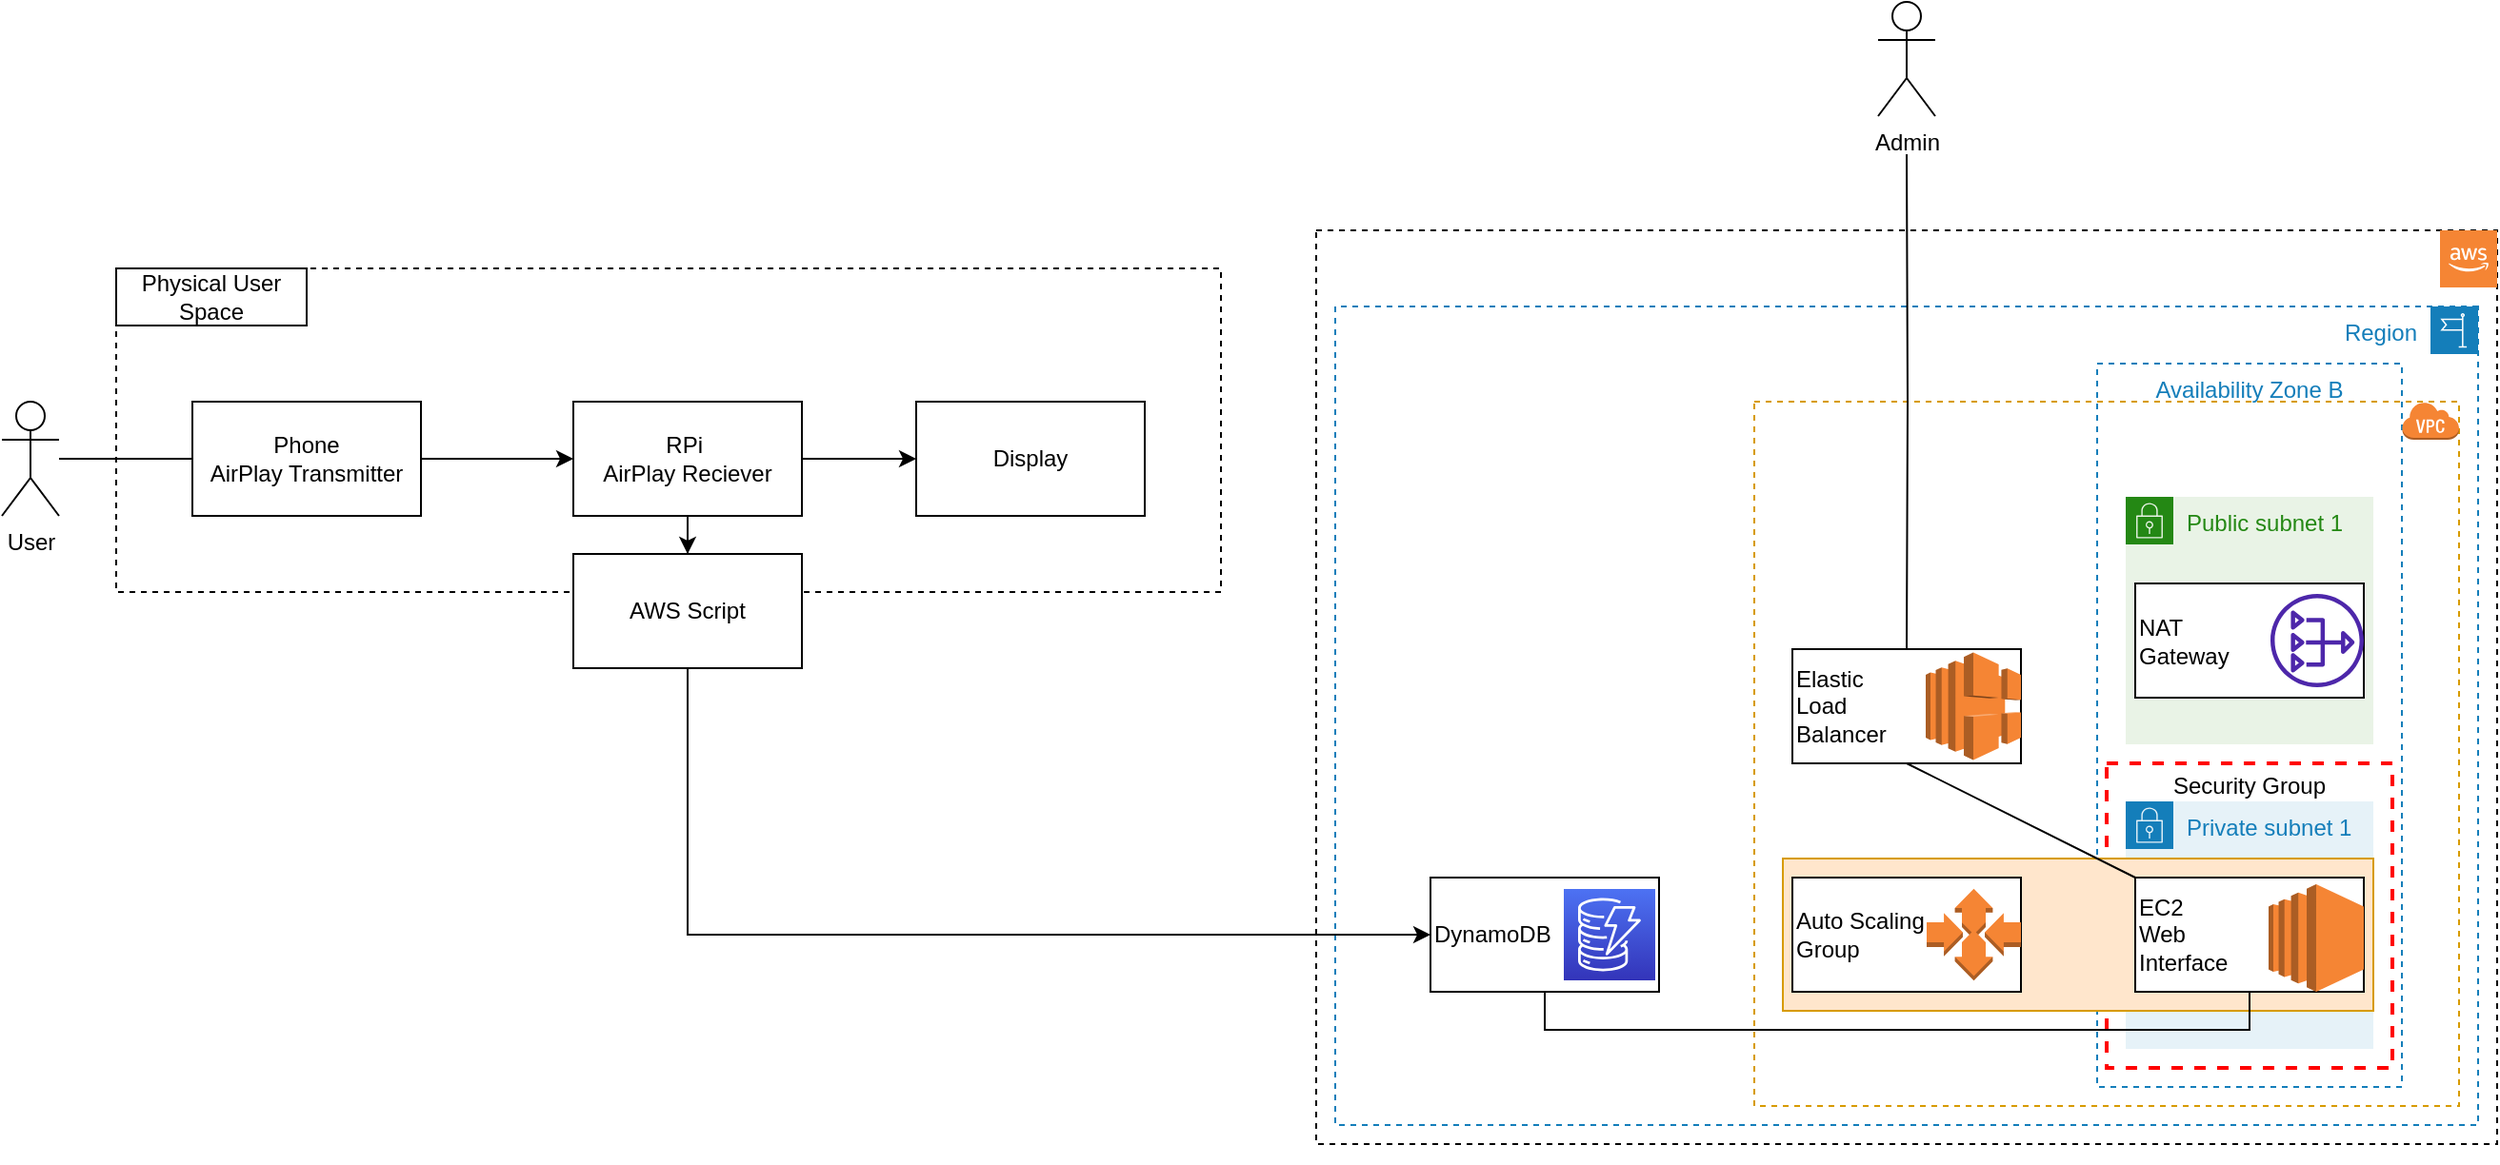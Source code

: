 <mxfile version="15.7.3" type="device"><diagram id="dcKX9BkHUcmG220JhS0V" name="Page-1"><mxGraphModel dx="1768" dy="854" grid="1" gridSize="10" guides="1" tooltips="1" connect="1" arrows="1" fold="1" page="1" pageScale="1" pageWidth="850" pageHeight="1100" math="0" shadow="0"><root><mxCell id="0"/><mxCell id="1" parent="0"/><mxCell id="bLFQ9WguhUHaOtUFOSu8-32" value="Security Group" style="fontStyle=0;verticalAlign=top;align=center;spacingTop=-2;fillColor=none;rounded=0;whiteSpace=wrap;html=1;strokeColor=#FF0000;strokeWidth=2;dashed=1;container=0;collapsible=0;expand=0;recursiveResize=0;" parent="1" vertex="1"><mxGeometry x="635" y="750" width="150" height="160" as="geometry"/></mxCell><mxCell id="bLFQ9WguhUHaOtUFOSu8-33" value="Availability Zone B" style="fillColor=none;strokeColor=#147EBA;dashed=1;verticalAlign=top;fontStyle=0;fontColor=#147EBA;" parent="1" vertex="1"><mxGeometry x="630" y="540" width="160" height="380" as="geometry"/></mxCell><mxCell id="bLFQ9WguhUHaOtUFOSu8-58" value="" style="rounded=0;whiteSpace=wrap;html=1;strokeColor=default;fillColor=none;align=left;dashed=1;" parent="1" vertex="1"><mxGeometry x="220" y="470" width="620" height="480" as="geometry"/></mxCell><mxCell id="bLFQ9WguhUHaOtUFOSu8-66" value="Region" style="points=[[0,0],[0.25,0],[0.5,0],[0.75,0],[1,0],[1,0.25],[1,0.5],[1,0.75],[1,1],[0.75,1],[0.5,1],[0.25,1],[0,1],[0,0.75],[0,0.5],[0,0.25]];outlineConnect=0;gradientColor=none;html=1;whiteSpace=wrap;fontSize=12;fontStyle=0;shape=mxgraph.aws4.group;grIcon=mxgraph.aws4.group_region;strokeColor=#147EBA;fillColor=none;verticalAlign=top;align=right;spacingLeft=0;fontColor=#147EBA;dashed=1;flipH=1;spacingRight=30;" parent="1" vertex="1"><mxGeometry x="230" y="510" width="600" height="430" as="geometry"/></mxCell><mxCell id="bLFQ9WguhUHaOtUFOSu8-59" value="" style="rounded=0;whiteSpace=wrap;html=1;strokeColor=#d79b00;fillColor=none;align=left;dashed=1;" parent="1" vertex="1"><mxGeometry x="450" y="560" width="370" height="370" as="geometry"/></mxCell><mxCell id="bLFQ9WguhUHaOtUFOSu8-60" value="" style="group" parent="1" vertex="1" connectable="0"><mxGeometry x="-410" y="490" width="598" height="210" as="geometry"/></mxCell><mxCell id="bLFQ9WguhUHaOtUFOSu8-11" value="" style="rounded=0;whiteSpace=wrap;html=1;fillColor=none;strokeColor=default;dashed=1;" parent="bLFQ9WguhUHaOtUFOSu8-60" vertex="1"><mxGeometry width="580" height="170" as="geometry"/></mxCell><mxCell id="bLFQ9WguhUHaOtUFOSu8-1" value="RPi&amp;nbsp;&lt;br&gt;AirPlay Reciever" style="rounded=0;whiteSpace=wrap;html=1;" parent="bLFQ9WguhUHaOtUFOSu8-60" vertex="1"><mxGeometry x="240" y="70" width="120" height="60" as="geometry"/></mxCell><mxCell id="bLFQ9WguhUHaOtUFOSu8-2" value="Display" style="rounded=0;whiteSpace=wrap;html=1;" parent="bLFQ9WguhUHaOtUFOSu8-60" vertex="1"><mxGeometry x="420" y="70" width="120" height="60" as="geometry"/></mxCell><mxCell id="bLFQ9WguhUHaOtUFOSu8-3" style="edgeStyle=orthogonalEdgeStyle;rounded=0;orthogonalLoop=1;jettySize=auto;html=1;entryX=0;entryY=0.5;entryDx=0;entryDy=0;" parent="bLFQ9WguhUHaOtUFOSu8-60" source="bLFQ9WguhUHaOtUFOSu8-1" target="bLFQ9WguhUHaOtUFOSu8-2" edge="1"><mxGeometry relative="1" as="geometry"/></mxCell><mxCell id="bLFQ9WguhUHaOtUFOSu8-5" style="edgeStyle=orthogonalEdgeStyle;rounded=0;orthogonalLoop=1;jettySize=auto;html=1;entryX=0;entryY=0.5;entryDx=0;entryDy=0;" parent="bLFQ9WguhUHaOtUFOSu8-60" source="bLFQ9WguhUHaOtUFOSu8-4" target="bLFQ9WguhUHaOtUFOSu8-1" edge="1"><mxGeometry relative="1" as="geometry"/></mxCell><mxCell id="bLFQ9WguhUHaOtUFOSu8-4" value="Phone&lt;br&gt;AirPlay Transmitter" style="rounded=0;whiteSpace=wrap;html=1;" parent="bLFQ9WguhUHaOtUFOSu8-60" vertex="1"><mxGeometry x="40" y="70" width="120" height="60" as="geometry"/></mxCell><mxCell id="bLFQ9WguhUHaOtUFOSu8-12" value="Physical User Space" style="rounded=0;whiteSpace=wrap;html=1;strokeColor=default;fillColor=default;" parent="bLFQ9WguhUHaOtUFOSu8-60" vertex="1"><mxGeometry width="100" height="30" as="geometry"/></mxCell><mxCell id="bLFQ9WguhUHaOtUFOSu8-7" value="AWS Script" style="rounded=0;whiteSpace=wrap;html=1;" parent="bLFQ9WguhUHaOtUFOSu8-60" vertex="1"><mxGeometry x="240" y="150" width="120" height="60" as="geometry"/></mxCell><mxCell id="bLFQ9WguhUHaOtUFOSu8-8" style="edgeStyle=orthogonalEdgeStyle;rounded=0;orthogonalLoop=1;jettySize=auto;html=1;entryX=0.5;entryY=0;entryDx=0;entryDy=0;" parent="bLFQ9WguhUHaOtUFOSu8-60" source="bLFQ9WguhUHaOtUFOSu8-1" target="bLFQ9WguhUHaOtUFOSu8-7" edge="1"><mxGeometry relative="1" as="geometry"/></mxCell><mxCell id="bLFQ9WguhUHaOtUFOSu8-34" value="Private subnet 1" style="points=[[0,0],[0.25,0],[0.5,0],[0.75,0],[1,0],[1,0.25],[1,0.5],[1,0.75],[1,1],[0.75,1],[0.5,1],[0.25,1],[0,1],[0,0.75],[0,0.5],[0,0.25]];outlineConnect=0;gradientColor=none;html=1;whiteSpace=wrap;fontSize=12;fontStyle=0;shape=mxgraph.aws4.group;grIcon=mxgraph.aws4.group_security_group;grStroke=0;strokeColor=#147EBA;fillColor=#E6F2F8;verticalAlign=top;align=left;spacingLeft=30;fontColor=#147EBA;dashed=0;" parent="1" vertex="1"><mxGeometry x="645" y="770" width="130" height="130" as="geometry"/></mxCell><mxCell id="bLFQ9WguhUHaOtUFOSu8-48" value="" style="rounded=0;whiteSpace=wrap;html=1;strokeColor=#d79b00;fillColor=#ffe6cc;align=left;" parent="1" vertex="1"><mxGeometry x="465" y="800.01" width="310" height="80" as="geometry"/></mxCell><mxCell id="bLFQ9WguhUHaOtUFOSu8-14" value="" style="outlineConnect=0;dashed=0;verticalLabelPosition=bottom;verticalAlign=top;align=center;html=1;shape=mxgraph.aws3.cloud_2;fillColor=#F58534;gradientColor=none;strokeColor=default;" parent="1" vertex="1"><mxGeometry x="810" y="470" width="30" height="30" as="geometry"/></mxCell><mxCell id="bLFQ9WguhUHaOtUFOSu8-17" value="" style="outlineConnect=0;dashed=0;verticalLabelPosition=bottom;verticalAlign=top;align=center;html=1;shape=mxgraph.aws3.virtual_private_cloud;fillColor=#F58534;gradientColor=none;strokeColor=default;" parent="1" vertex="1"><mxGeometry x="790" y="560" width="30" height="20" as="geometry"/></mxCell><mxCell id="bLFQ9WguhUHaOtUFOSu8-23" value="" style="group" parent="1" vertex="1" connectable="0"><mxGeometry x="280" y="810" width="130" height="90" as="geometry"/></mxCell><mxCell id="bLFQ9WguhUHaOtUFOSu8-10" value="DynamoDB" style="rounded=0;whiteSpace=wrap;html=1;align=left;" parent="bLFQ9WguhUHaOtUFOSu8-23" vertex="1"><mxGeometry width="120" height="60" as="geometry"/></mxCell><mxCell id="bLFQ9WguhUHaOtUFOSu8-68" value="" style="sketch=0;points=[[0,0,0],[0.25,0,0],[0.5,0,0],[0.75,0,0],[1,0,0],[0,1,0],[0.25,1,0],[0.5,1,0],[0.75,1,0],[1,1,0],[0,0.25,0],[0,0.5,0],[0,0.75,0],[1,0.25,0],[1,0.5,0],[1,0.75,0]];outlineConnect=0;fontColor=#232F3E;gradientColor=#4D72F3;gradientDirection=north;fillColor=#3334B9;strokeColor=#ffffff;dashed=0;verticalLabelPosition=bottom;verticalAlign=top;align=center;html=1;fontSize=12;fontStyle=0;aspect=fixed;shape=mxgraph.aws4.resourceIcon;resIcon=mxgraph.aws4.dynamodb;" parent="bLFQ9WguhUHaOtUFOSu8-23" vertex="1"><mxGeometry x="70" y="6" width="48" height="48" as="geometry"/></mxCell><mxCell id="bLFQ9WguhUHaOtUFOSu8-28" value="" style="group" parent="1" vertex="1" connectable="0"><mxGeometry x="470" y="690" width="120" height="60" as="geometry"/></mxCell><mxCell id="bLFQ9WguhUHaOtUFOSu8-20" value="Elastic&lt;br&gt;Load&lt;br&gt;Balancer" style="rounded=0;whiteSpace=wrap;html=1;align=left;" parent="bLFQ9WguhUHaOtUFOSu8-28" vertex="1"><mxGeometry width="120" height="60" as="geometry"/></mxCell><mxCell id="bLFQ9WguhUHaOtUFOSu8-15" value="" style="outlineConnect=0;dashed=0;verticalLabelPosition=bottom;verticalAlign=top;align=center;html=1;shape=mxgraph.aws3.elastic_load_balancing;fillColor=#F58534;gradientColor=none;strokeColor=default;" parent="bLFQ9WguhUHaOtUFOSu8-28" vertex="1"><mxGeometry x="70" y="1.75" width="50" height="56.5" as="geometry"/></mxCell><mxCell id="bLFQ9WguhUHaOtUFOSu8-53" value="" style="group" parent="1" vertex="1" connectable="0"><mxGeometry x="650" y="810" width="135" height="150" as="geometry"/></mxCell><mxCell id="bLFQ9WguhUHaOtUFOSu8-57" value="" style="group" parent="bLFQ9WguhUHaOtUFOSu8-53" vertex="1" connectable="0"><mxGeometry width="135" height="150" as="geometry"/></mxCell><mxCell id="bLFQ9WguhUHaOtUFOSu8-24" value="EC2&lt;br&gt;Web &lt;br&gt;Interface" style="rounded=0;whiteSpace=wrap;html=1;align=left;" parent="bLFQ9WguhUHaOtUFOSu8-57" vertex="1"><mxGeometry width="120" height="60" as="geometry"/></mxCell><mxCell id="bLFQ9WguhUHaOtUFOSu8-16" value="" style="outlineConnect=0;dashed=0;verticalLabelPosition=bottom;verticalAlign=top;align=center;html=1;shape=mxgraph.aws3.ec2;fillColor=#F58534;gradientColor=none;strokeColor=default;" parent="bLFQ9WguhUHaOtUFOSu8-57" vertex="1"><mxGeometry x="70" y="3.5" width="50" height="56.5" as="geometry"/></mxCell><mxCell id="bLFQ9WguhUHaOtUFOSu8-30" value="Auto Scaling&lt;br&gt;Group" style="rounded=0;whiteSpace=wrap;html=1;align=left;" parent="1" vertex="1"><mxGeometry x="470" y="810" width="120" height="60" as="geometry"/></mxCell><mxCell id="bLFQ9WguhUHaOtUFOSu8-29" value="" style="outlineConnect=0;dashed=0;verticalLabelPosition=bottom;verticalAlign=top;align=center;html=1;shape=mxgraph.aws3.auto_scaling;fillColor=#F58534;gradientColor=none;strokeColor=default;" parent="1" vertex="1"><mxGeometry x="540.5" y="815.88" width="49.5" height="48.25" as="geometry"/></mxCell><mxCell id="bLFQ9WguhUHaOtUFOSu8-38" value="Public subnet 1" style="points=[[0,0],[0.25,0],[0.5,0],[0.75,0],[1,0],[1,0.25],[1,0.5],[1,0.75],[1,1],[0.75,1],[0.5,1],[0.25,1],[0,1],[0,0.75],[0,0.5],[0,0.25]];outlineConnect=0;gradientColor=none;html=1;whiteSpace=wrap;fontSize=12;fontStyle=0;shape=mxgraph.aws4.group;grIcon=mxgraph.aws4.group_security_group;grStroke=0;strokeColor=#248814;fillColor=#E9F3E6;verticalAlign=top;align=left;spacingLeft=30;fontColor=#248814;dashed=0;" parent="1" vertex="1"><mxGeometry x="645" y="610" width="130" height="130" as="geometry"/></mxCell><mxCell id="bLFQ9WguhUHaOtUFOSu8-41" value="" style="group" parent="1" vertex="1" connectable="0"><mxGeometry x="650" y="655.5" width="120" height="60" as="geometry"/></mxCell><mxCell id="bLFQ9WguhUHaOtUFOSu8-35" value="NAT&lt;br&gt;Gateway" style="rounded=0;whiteSpace=wrap;html=1;align=left;" parent="bLFQ9WguhUHaOtUFOSu8-41" vertex="1"><mxGeometry width="120" height="60" as="geometry"/></mxCell><mxCell id="bLFQ9WguhUHaOtUFOSu8-36" value="" style="sketch=0;outlineConnect=0;fontColor=#232F3E;gradientColor=none;fillColor=#4D27AA;strokeColor=none;dashed=0;verticalLabelPosition=bottom;verticalAlign=top;align=center;html=1;fontSize=12;fontStyle=0;aspect=fixed;pointerEvents=1;shape=mxgraph.aws4.nat_gateway;" parent="bLFQ9WguhUHaOtUFOSu8-41" vertex="1"><mxGeometry x="71" y="5.5" width="49" height="49" as="geometry"/></mxCell><mxCell id="bLFQ9WguhUHaOtUFOSu8-64" style="edgeStyle=none;rounded=0;orthogonalLoop=1;jettySize=auto;html=1;entryX=0.1;entryY=0.375;entryDx=0;entryDy=0;entryPerimeter=0;endArrow=none;endFill=0;exitX=0.5;exitY=1;exitDx=0;exitDy=0;" parent="1" source="bLFQ9WguhUHaOtUFOSu8-20" target="bLFQ9WguhUHaOtUFOSu8-32" edge="1"><mxGeometry x="220" y="490" as="geometry"/></mxCell><mxCell id="bLFQ9WguhUHaOtUFOSu8-65" style="edgeStyle=orthogonalEdgeStyle;rounded=0;orthogonalLoop=1;jettySize=auto;html=1;endArrow=none;endFill=0;entryX=0.5;entryY=0.75;entryDx=0;entryDy=0;entryPerimeter=0;exitX=0.5;exitY=1;exitDx=0;exitDy=0;" parent="1" source="bLFQ9WguhUHaOtUFOSu8-10" target="bLFQ9WguhUHaOtUFOSu8-32" edge="1"><mxGeometry x="220" y="490" as="geometry"><mxPoint x="650.667" y="810" as="targetPoint"/><Array as="points"><mxPoint x="340" y="890"/><mxPoint x="710" y="890"/></Array></mxGeometry></mxCell><mxCell id="bLFQ9WguhUHaOtUFOSu8-62" style="edgeStyle=orthogonalEdgeStyle;rounded=0;orthogonalLoop=1;jettySize=auto;html=1;entryX=0;entryY=0.5;entryDx=0;entryDy=0;exitX=0.5;exitY=1;exitDx=0;exitDy=0;" parent="1" source="bLFQ9WguhUHaOtUFOSu8-7" target="bLFQ9WguhUHaOtUFOSu8-10" edge="1"><mxGeometry relative="1" as="geometry"/></mxCell><mxCell id="bLFQ9WguhUHaOtUFOSu8-70" style="edgeStyle=orthogonalEdgeStyle;rounded=0;orthogonalLoop=1;jettySize=auto;html=1;entryX=0.5;entryY=0;entryDx=0;entryDy=0;endArrow=none;endFill=0;" parent="1" target="bLFQ9WguhUHaOtUFOSu8-20" edge="1"><mxGeometry relative="1" as="geometry"><mxPoint x="530" y="430" as="sourcePoint"/></mxGeometry></mxCell><mxCell id="bLFQ9WguhUHaOtUFOSu8-69" value="Admin" style="shape=umlActor;verticalLabelPosition=bottom;verticalAlign=top;html=1;outlineConnect=0;strokeColor=default;fillColor=none;" parent="1" vertex="1"><mxGeometry x="515" y="350" width="30" height="60" as="geometry"/></mxCell><mxCell id="bLFQ9WguhUHaOtUFOSu8-73" style="edgeStyle=orthogonalEdgeStyle;rounded=0;orthogonalLoop=1;jettySize=auto;html=1;entryX=0;entryY=0.5;entryDx=0;entryDy=0;endArrow=none;endFill=0;" parent="1" source="bLFQ9WguhUHaOtUFOSu8-72" target="bLFQ9WguhUHaOtUFOSu8-4" edge="1"><mxGeometry relative="1" as="geometry"/></mxCell><mxCell id="bLFQ9WguhUHaOtUFOSu8-72" value="User" style="shape=umlActor;verticalLabelPosition=bottom;verticalAlign=top;html=1;outlineConnect=0;strokeColor=default;fillColor=none;" parent="1" vertex="1"><mxGeometry x="-470" y="560" width="30" height="60" as="geometry"/></mxCell></root></mxGraphModel></diagram></mxfile>
